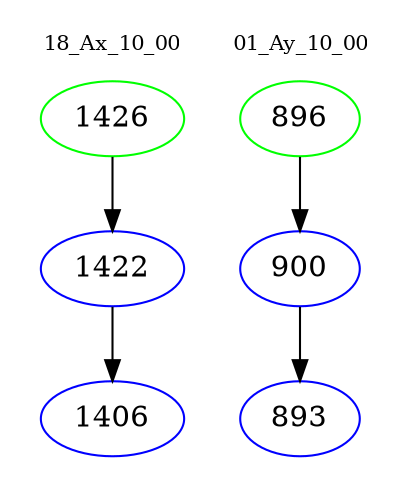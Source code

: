 digraph{
subgraph cluster_0 {
color = white
label = "18_Ax_10_00";
fontsize=10;
T0_1426 [label="1426", color="green"]
T0_1426 -> T0_1422 [color="black"]
T0_1422 [label="1422", color="blue"]
T0_1422 -> T0_1406 [color="black"]
T0_1406 [label="1406", color="blue"]
}
subgraph cluster_1 {
color = white
label = "01_Ay_10_00";
fontsize=10;
T1_896 [label="896", color="green"]
T1_896 -> T1_900 [color="black"]
T1_900 [label="900", color="blue"]
T1_900 -> T1_893 [color="black"]
T1_893 [label="893", color="blue"]
}
}
